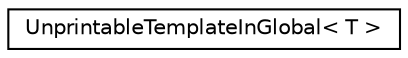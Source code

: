 digraph "Graphical Class Hierarchy"
{
  edge [fontname="Helvetica",fontsize="10",labelfontname="Helvetica",labelfontsize="10"];
  node [fontname="Helvetica",fontsize="10",shape=record];
  rankdir="LR";
  Node0 [label="UnprintableTemplateInGlobal\< T \>",height=0.2,width=0.4,color="black", fillcolor="white", style="filled",URL="$classUnprintableTemplateInGlobal.html"];
}
